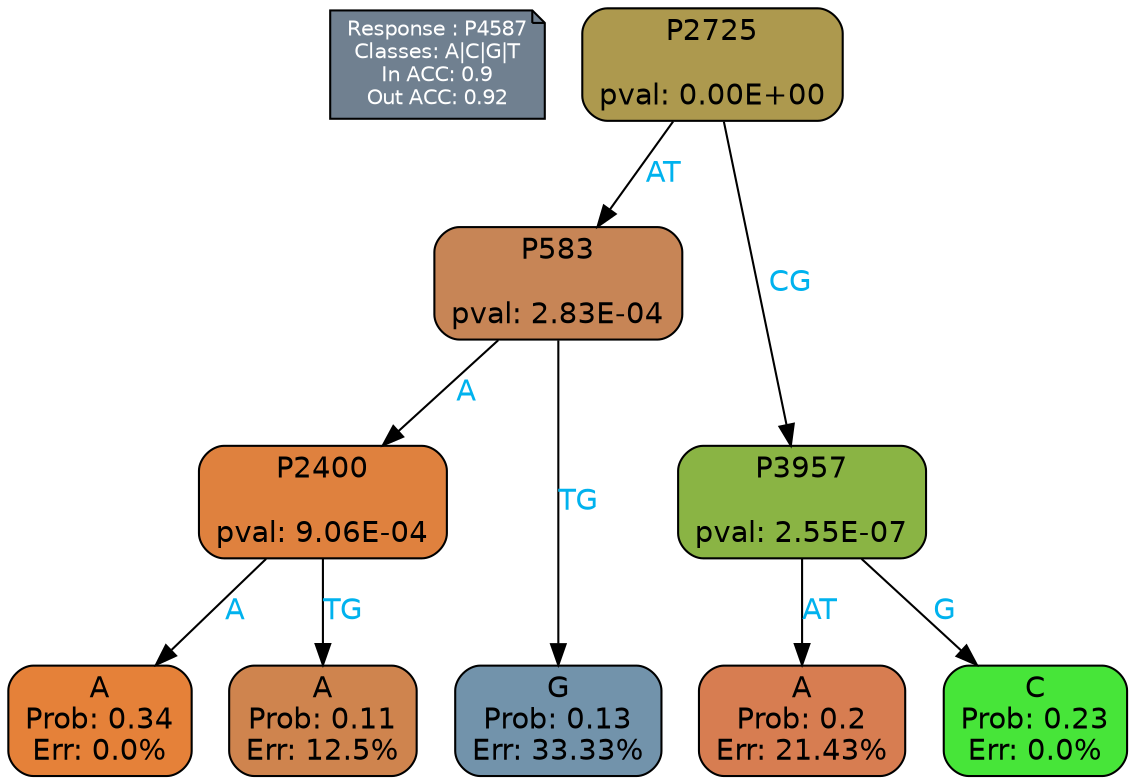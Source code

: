 digraph Tree {
node [shape=box, style="filled, rounded", color="black", fontname=helvetica] ;
graph [ranksep=equally, splines=polylines, bgcolor=transparent, dpi=600] ;
edge [fontname=helvetica] ;
LEGEND [label="Response : P4587
Classes: A|C|G|T
In ACC: 0.9
Out ACC: 0.92
",shape=note,align=left,style=filled,fillcolor="slategray",fontcolor="white",fontsize=10];1 [label="P2725

pval: 0.00E+00", fillcolor="#ad994e"] ;
2 [label="P583

pval: 2.83E-04", fillcolor="#c78556"] ;
3 [label="P2400

pval: 9.06E-04", fillcolor="#df813e"] ;
4 [label="A
Prob: 0.34
Err: 0.0%", fillcolor="#e58139"] ;
5 [label="A
Prob: 0.11
Err: 12.5%", fillcolor="#cf844e"] ;
6 [label="G
Prob: 0.13
Err: 33.33%", fillcolor="#7293ab"] ;
7 [label="P3957

pval: 2.55E-07", fillcolor="#8ab444"] ;
8 [label="A
Prob: 0.2
Err: 21.43%", fillcolor="#d77d51"] ;
9 [label="C
Prob: 0.23
Err: 0.0%", fillcolor="#47e539"] ;
1 -> 2 [label="AT",fontcolor=deepskyblue2] ;
1 -> 7 [label="CG",fontcolor=deepskyblue2] ;
2 -> 3 [label="A",fontcolor=deepskyblue2] ;
2 -> 6 [label="TG",fontcolor=deepskyblue2] ;
3 -> 4 [label="A",fontcolor=deepskyblue2] ;
3 -> 5 [label="TG",fontcolor=deepskyblue2] ;
7 -> 8 [label="AT",fontcolor=deepskyblue2] ;
7 -> 9 [label="G",fontcolor=deepskyblue2] ;
{rank = same; 4;5;6;8;9;}{rank = same; LEGEND;1;}}